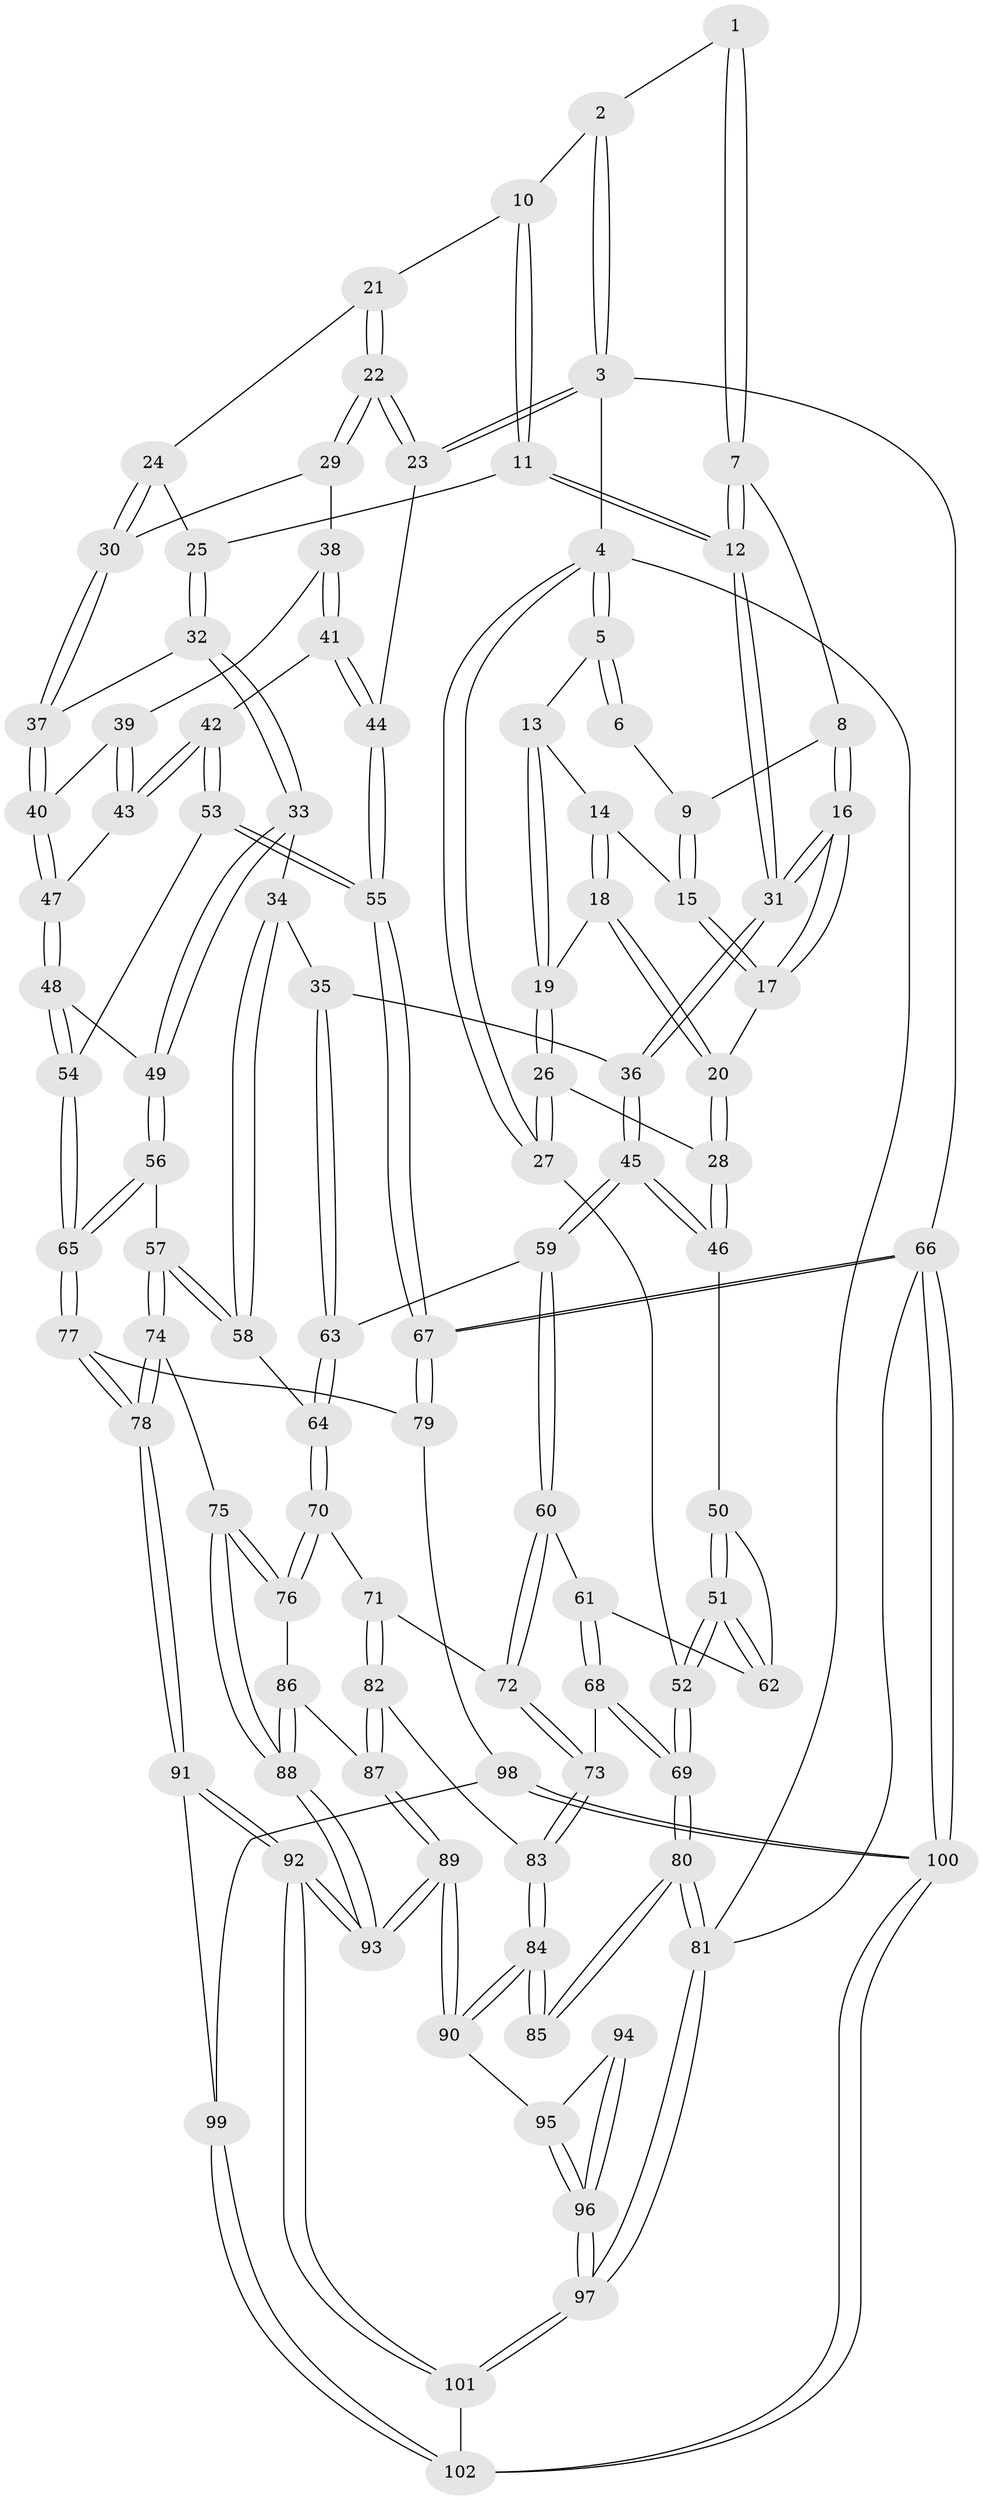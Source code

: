 // Generated by graph-tools (version 1.1) at 2025/11/02/21/25 10:11:13]
// undirected, 102 vertices, 252 edges
graph export_dot {
graph [start="1"]
  node [color=gray90,style=filled];
  1 [pos="+0.5328000788172158+0"];
  2 [pos="+0.6258753339189197+0"];
  3 [pos="+1+0"];
  4 [pos="+0+0"];
  5 [pos="+0+0"];
  6 [pos="+0.35444060731106414+0"];
  7 [pos="+0.49169342329905874+0.1445250156035976"];
  8 [pos="+0.35422141835391435+0.007785283327367126"];
  9 [pos="+0.33091324627842494+0"];
  10 [pos="+0.6946989259587409+0.028781772557745063"];
  11 [pos="+0.6788733446591232+0.11717559590953636"];
  12 [pos="+0.49561226749395626+0.17877181023441416"];
  13 [pos="+0.05878567290140803+0"];
  14 [pos="+0.15499674799456356+0.06996786226448486"];
  15 [pos="+0.24017319538327014+0.03742436963148398"];
  16 [pos="+0.34137160690884116+0.22252711094273844"];
  17 [pos="+0.2944360318627314+0.21328475659886073"];
  18 [pos="+0.1485729948656769+0.12578684585294214"];
  19 [pos="+0.06643815121553723+0.14504730476072097"];
  20 [pos="+0.21769825380041646+0.22426081937105324"];
  21 [pos="+0.890177790169319+0.07343978668002246"];
  22 [pos="+1+0.07969363068532644"];
  23 [pos="+1+0.01335081955954886"];
  24 [pos="+0.7433614877124257+0.16838319832508494"];
  25 [pos="+0.710115823613142+0.1667289169865169"];
  26 [pos="+0+0.23380237778032897"];
  27 [pos="+0+0.23316543443617502"];
  28 [pos="+0.13497297641154904+0.2999975449398412"];
  29 [pos="+0.8799031660884223+0.20767844068893568"];
  30 [pos="+0.878207532105343+0.20745653348076595"];
  31 [pos="+0.4342507774716375+0.2787226520489264"];
  32 [pos="+0.704525335856005+0.26990302623832835"];
  33 [pos="+0.5522083425393141+0.33882810475259145"];
  34 [pos="+0.49223639811880254+0.31508221719264434"];
  35 [pos="+0.443469647987891+0.29265761015279473"];
  36 [pos="+0.4362437136626337+0.2852052384739275"];
  37 [pos="+0.7189057015731066+0.2818041661673887"];
  38 [pos="+0.8649896972609938+0.25457568061636404"];
  39 [pos="+0.8284063118982181+0.2766398109914854"];
  40 [pos="+0.7262344216601537+0.2900001323295936"];
  41 [pos="+0.8904358450263608+0.3781036343757422"];
  42 [pos="+0.8842066333765498+0.38244722233973966"];
  43 [pos="+0.8123549436267176+0.35910921385645883"];
  44 [pos="+1+0.3376634292115013"];
  45 [pos="+0.2911029791437011+0.4181365704545002"];
  46 [pos="+0.14574405829065842+0.3611474563340432"];
  47 [pos="+0.7576327011518383+0.35398472101615114"];
  48 [pos="+0.7377394804756973+0.39975211526580595"];
  49 [pos="+0.5856378059233616+0.39005647823725087"];
  50 [pos="+0.13355879382231967+0.38777589187074635"];
  51 [pos="+0+0.4843690549706296"];
  52 [pos="+0+0.516363212858446"];
  53 [pos="+0.8268716803872925+0.5811153377854077"];
  54 [pos="+0.7588056578269629+0.5887305573010677"];
  55 [pos="+1+0.6829850174596255"];
  56 [pos="+0.6339462191399836+0.5724797632771409"];
  57 [pos="+0.5511286686290948+0.6069718631893687"];
  58 [pos="+0.5325288676658808+0.604499065250479"];
  59 [pos="+0.28016785511706377+0.5170533412205258"];
  60 [pos="+0.24959817348799887+0.5476857551641137"];
  61 [pos="+0.17123401435186691+0.5338053598744944"];
  62 [pos="+0.16228190047300806+0.5220692366566272"];
  63 [pos="+0.43422098715931157+0.541721967951657"];
  64 [pos="+0.479221406448322+0.6008104544248914"];
  65 [pos="+0.7502992223615728+0.5929024741289248"];
  66 [pos="+1+1"];
  67 [pos="+1+0.748304047485962"];
  68 [pos="+0.05055443417817223+0.6730255227746217"];
  69 [pos="+0+0.6798831774042247"];
  70 [pos="+0.37475491796760885+0.7048912211253263"];
  71 [pos="+0.301626139075667+0.6821717086419912"];
  72 [pos="+0.2682842868766431+0.6463866811639343"];
  73 [pos="+0.11004495372087257+0.7023532310537977"];
  74 [pos="+0.562122226835664+0.8039505259607537"];
  75 [pos="+0.4989204003833999+0.8133135126494733"];
  76 [pos="+0.38081486705503187+0.7284291949922703"];
  77 [pos="+0.7272917543121504+0.7830200045105847"];
  78 [pos="+0.608947960671962+0.8359098008950602"];
  79 [pos="+0.786002996474632+0.8359153873282494"];
  80 [pos="+0+0.7565374789553819"];
  81 [pos="+0+1"];
  82 [pos="+0.2060527409803238+0.8093189141964079"];
  83 [pos="+0.17624261465292265+0.8051123729221812"];
  84 [pos="+0.13379287684089056+0.8490271496415055"];
  85 [pos="+0.03609865061268861+0.8423768554166192"];
  86 [pos="+0.35432153694295304+0.8033813842392831"];
  87 [pos="+0.247295406725433+0.8483697109042712"];
  88 [pos="+0.40722435434935267+0.9432526498954935"];
  89 [pos="+0.26466882423196597+0.9312277772787653"];
  90 [pos="+0.13237046651013512+0.9113486720028968"];
  91 [pos="+0.6085777291667036+0.8798245076258564"];
  92 [pos="+0.37850036287799416+1"];
  93 [pos="+0.3760894192452044+1"];
  94 [pos="+0.06725111119540025+0.896867230532398"];
  95 [pos="+0.1301836965661635+0.9153250331006664"];
  96 [pos="+0.013998374087155034+1"];
  97 [pos="+0+1"];
  98 [pos="+0.7866051432686504+0.8532311944671347"];
  99 [pos="+0.6883748145336789+0.9722431648399434"];
  100 [pos="+1+1"];
  101 [pos="+0.37712891855127023+1"];
  102 [pos="+0.7685167544650027+1"];
  1 -- 2;
  1 -- 7;
  1 -- 7;
  2 -- 3;
  2 -- 3;
  2 -- 10;
  3 -- 4;
  3 -- 23;
  3 -- 23;
  3 -- 66;
  4 -- 5;
  4 -- 5;
  4 -- 27;
  4 -- 27;
  4 -- 81;
  5 -- 6;
  5 -- 6;
  5 -- 13;
  6 -- 9;
  7 -- 8;
  7 -- 12;
  7 -- 12;
  8 -- 9;
  8 -- 16;
  8 -- 16;
  9 -- 15;
  9 -- 15;
  10 -- 11;
  10 -- 11;
  10 -- 21;
  11 -- 12;
  11 -- 12;
  11 -- 25;
  12 -- 31;
  12 -- 31;
  13 -- 14;
  13 -- 19;
  13 -- 19;
  14 -- 15;
  14 -- 18;
  14 -- 18;
  15 -- 17;
  15 -- 17;
  16 -- 17;
  16 -- 17;
  16 -- 31;
  16 -- 31;
  17 -- 20;
  18 -- 19;
  18 -- 20;
  18 -- 20;
  19 -- 26;
  19 -- 26;
  20 -- 28;
  20 -- 28;
  21 -- 22;
  21 -- 22;
  21 -- 24;
  22 -- 23;
  22 -- 23;
  22 -- 29;
  22 -- 29;
  23 -- 44;
  24 -- 25;
  24 -- 30;
  24 -- 30;
  25 -- 32;
  25 -- 32;
  26 -- 27;
  26 -- 27;
  26 -- 28;
  27 -- 52;
  28 -- 46;
  28 -- 46;
  29 -- 30;
  29 -- 38;
  30 -- 37;
  30 -- 37;
  31 -- 36;
  31 -- 36;
  32 -- 33;
  32 -- 33;
  32 -- 37;
  33 -- 34;
  33 -- 49;
  33 -- 49;
  34 -- 35;
  34 -- 58;
  34 -- 58;
  35 -- 36;
  35 -- 63;
  35 -- 63;
  36 -- 45;
  36 -- 45;
  37 -- 40;
  37 -- 40;
  38 -- 39;
  38 -- 41;
  38 -- 41;
  39 -- 40;
  39 -- 43;
  39 -- 43;
  40 -- 47;
  40 -- 47;
  41 -- 42;
  41 -- 44;
  41 -- 44;
  42 -- 43;
  42 -- 43;
  42 -- 53;
  42 -- 53;
  43 -- 47;
  44 -- 55;
  44 -- 55;
  45 -- 46;
  45 -- 46;
  45 -- 59;
  45 -- 59;
  46 -- 50;
  47 -- 48;
  47 -- 48;
  48 -- 49;
  48 -- 54;
  48 -- 54;
  49 -- 56;
  49 -- 56;
  50 -- 51;
  50 -- 51;
  50 -- 62;
  51 -- 52;
  51 -- 52;
  51 -- 62;
  51 -- 62;
  52 -- 69;
  52 -- 69;
  53 -- 54;
  53 -- 55;
  53 -- 55;
  54 -- 65;
  54 -- 65;
  55 -- 67;
  55 -- 67;
  56 -- 57;
  56 -- 65;
  56 -- 65;
  57 -- 58;
  57 -- 58;
  57 -- 74;
  57 -- 74;
  58 -- 64;
  59 -- 60;
  59 -- 60;
  59 -- 63;
  60 -- 61;
  60 -- 72;
  60 -- 72;
  61 -- 62;
  61 -- 68;
  61 -- 68;
  63 -- 64;
  63 -- 64;
  64 -- 70;
  64 -- 70;
  65 -- 77;
  65 -- 77;
  66 -- 67;
  66 -- 67;
  66 -- 100;
  66 -- 100;
  66 -- 81;
  67 -- 79;
  67 -- 79;
  68 -- 69;
  68 -- 69;
  68 -- 73;
  69 -- 80;
  69 -- 80;
  70 -- 71;
  70 -- 76;
  70 -- 76;
  71 -- 72;
  71 -- 82;
  71 -- 82;
  72 -- 73;
  72 -- 73;
  73 -- 83;
  73 -- 83;
  74 -- 75;
  74 -- 78;
  74 -- 78;
  75 -- 76;
  75 -- 76;
  75 -- 88;
  75 -- 88;
  76 -- 86;
  77 -- 78;
  77 -- 78;
  77 -- 79;
  78 -- 91;
  78 -- 91;
  79 -- 98;
  80 -- 81;
  80 -- 81;
  80 -- 85;
  80 -- 85;
  81 -- 97;
  81 -- 97;
  82 -- 83;
  82 -- 87;
  82 -- 87;
  83 -- 84;
  83 -- 84;
  84 -- 85;
  84 -- 85;
  84 -- 90;
  84 -- 90;
  86 -- 87;
  86 -- 88;
  86 -- 88;
  87 -- 89;
  87 -- 89;
  88 -- 93;
  88 -- 93;
  89 -- 90;
  89 -- 90;
  89 -- 93;
  89 -- 93;
  90 -- 95;
  91 -- 92;
  91 -- 92;
  91 -- 99;
  92 -- 93;
  92 -- 93;
  92 -- 101;
  92 -- 101;
  94 -- 95;
  94 -- 96;
  94 -- 96;
  95 -- 96;
  95 -- 96;
  96 -- 97;
  96 -- 97;
  97 -- 101;
  97 -- 101;
  98 -- 99;
  98 -- 100;
  98 -- 100;
  99 -- 102;
  99 -- 102;
  100 -- 102;
  100 -- 102;
  101 -- 102;
}
